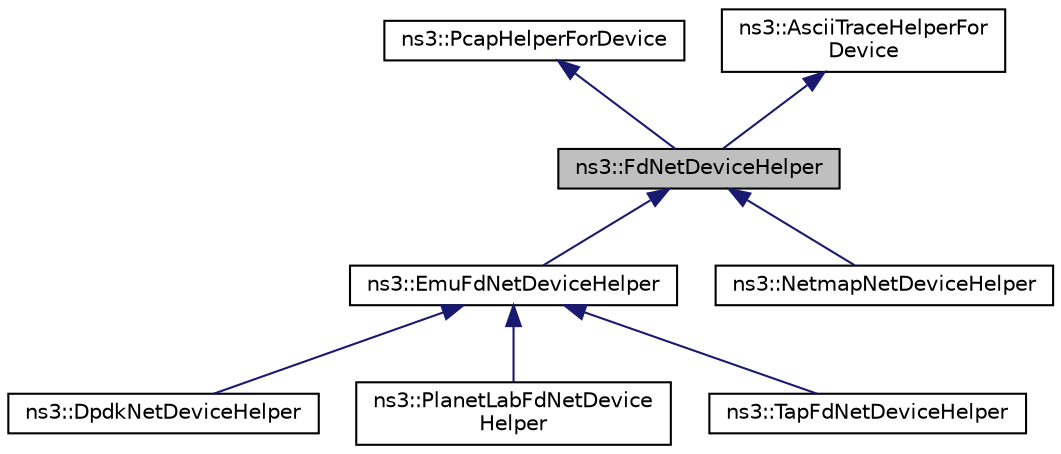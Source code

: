digraph "ns3::FdNetDeviceHelper"
{
 // LATEX_PDF_SIZE
  edge [fontname="Helvetica",fontsize="10",labelfontname="Helvetica",labelfontsize="10"];
  node [fontname="Helvetica",fontsize="10",shape=record];
  Node1 [label="ns3::FdNetDeviceHelper",height=0.2,width=0.4,color="black", fillcolor="grey75", style="filled", fontcolor="black",tooltip="build a set of FdNetDevice objects Normally we eschew multiple inheritance, however,..."];
  Node2 -> Node1 [dir="back",color="midnightblue",fontsize="10",style="solid",fontname="Helvetica"];
  Node2 [label="ns3::PcapHelperForDevice",height=0.2,width=0.4,color="black", fillcolor="white", style="filled",URL="$classns3_1_1_pcap_helper_for_device.html",tooltip="Base class providing common user-level pcap operations for helpers representing net devices."];
  Node3 -> Node1 [dir="back",color="midnightblue",fontsize="10",style="solid",fontname="Helvetica"];
  Node3 [label="ns3::AsciiTraceHelperFor\lDevice",height=0.2,width=0.4,color="black", fillcolor="white", style="filled",URL="$classns3_1_1_ascii_trace_helper_for_device.html",tooltip="Base class providing common user-level ascii trace operations for helpers representing net devices."];
  Node1 -> Node4 [dir="back",color="midnightblue",fontsize="10",style="solid",fontname="Helvetica"];
  Node4 [label="ns3::EmuFdNetDeviceHelper",height=0.2,width=0.4,color="black", fillcolor="white", style="filled",URL="$classns3_1_1_emu_fd_net_device_helper.html",tooltip="build a set of FdNetDevice objects attached to a physical network interface"];
  Node4 -> Node5 [dir="back",color="midnightblue",fontsize="10",style="solid",fontname="Helvetica"];
  Node5 [label="ns3::DpdkNetDeviceHelper",height=0.2,width=0.4,color="black", fillcolor="white", style="filled",URL="$classns3_1_1_dpdk_net_device_helper.html",tooltip="build a DpdkNetDevice object attached to a physical network interface"];
  Node4 -> Node6 [dir="back",color="midnightblue",fontsize="10",style="solid",fontname="Helvetica"];
  Node6 [label="ns3::PlanetLabFdNetDevice\lHelper",height=0.2,width=0.4,color="black", fillcolor="white", style="filled",URL="$classns3_1_1_planet_lab_fd_net_device_helper.html",tooltip="build a set of FdNetDevice objects attached to a virtual TAP network interface"];
  Node4 -> Node7 [dir="back",color="midnightblue",fontsize="10",style="solid",fontname="Helvetica"];
  Node7 [label="ns3::TapFdNetDeviceHelper",height=0.2,width=0.4,color="black", fillcolor="white", style="filled",URL="$classns3_1_1_tap_fd_net_device_helper.html",tooltip="build a set of FdNetDevice objects attached to a virtual TAP network interface"];
  Node1 -> Node8 [dir="back",color="midnightblue",fontsize="10",style="solid",fontname="Helvetica"];
  Node8 [label="ns3::NetmapNetDeviceHelper",height=0.2,width=0.4,color="black", fillcolor="white", style="filled",URL="$classns3_1_1_netmap_net_device_helper.html",tooltip="build a set of FdNetDevice objects attached to a physical network interface"];
}
